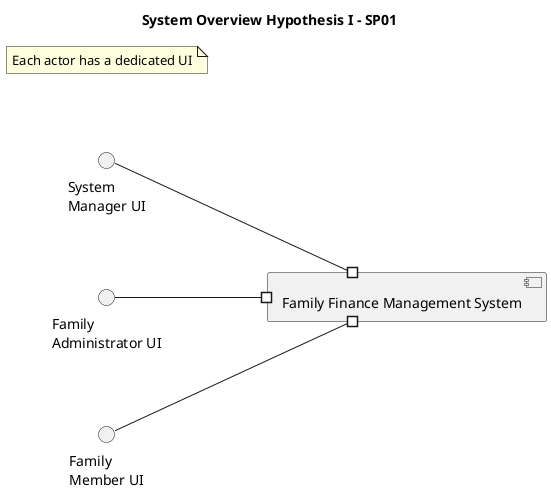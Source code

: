 @startuml
left to right direction

title System Overview Hypothesis I - SP01

note "Each actor has a dedicated UI" as a
component "Family Finance Management System" {
}
() "System \nManager UI" as smUI
() "Family \nAdministrator UI" as faUI
() "Family \nMember UI" as fmUI

smUI --# "Family Finance Management System"
faUI --# "Family Finance Management System"
fmUI --# "Family Finance Management System"

@enduml